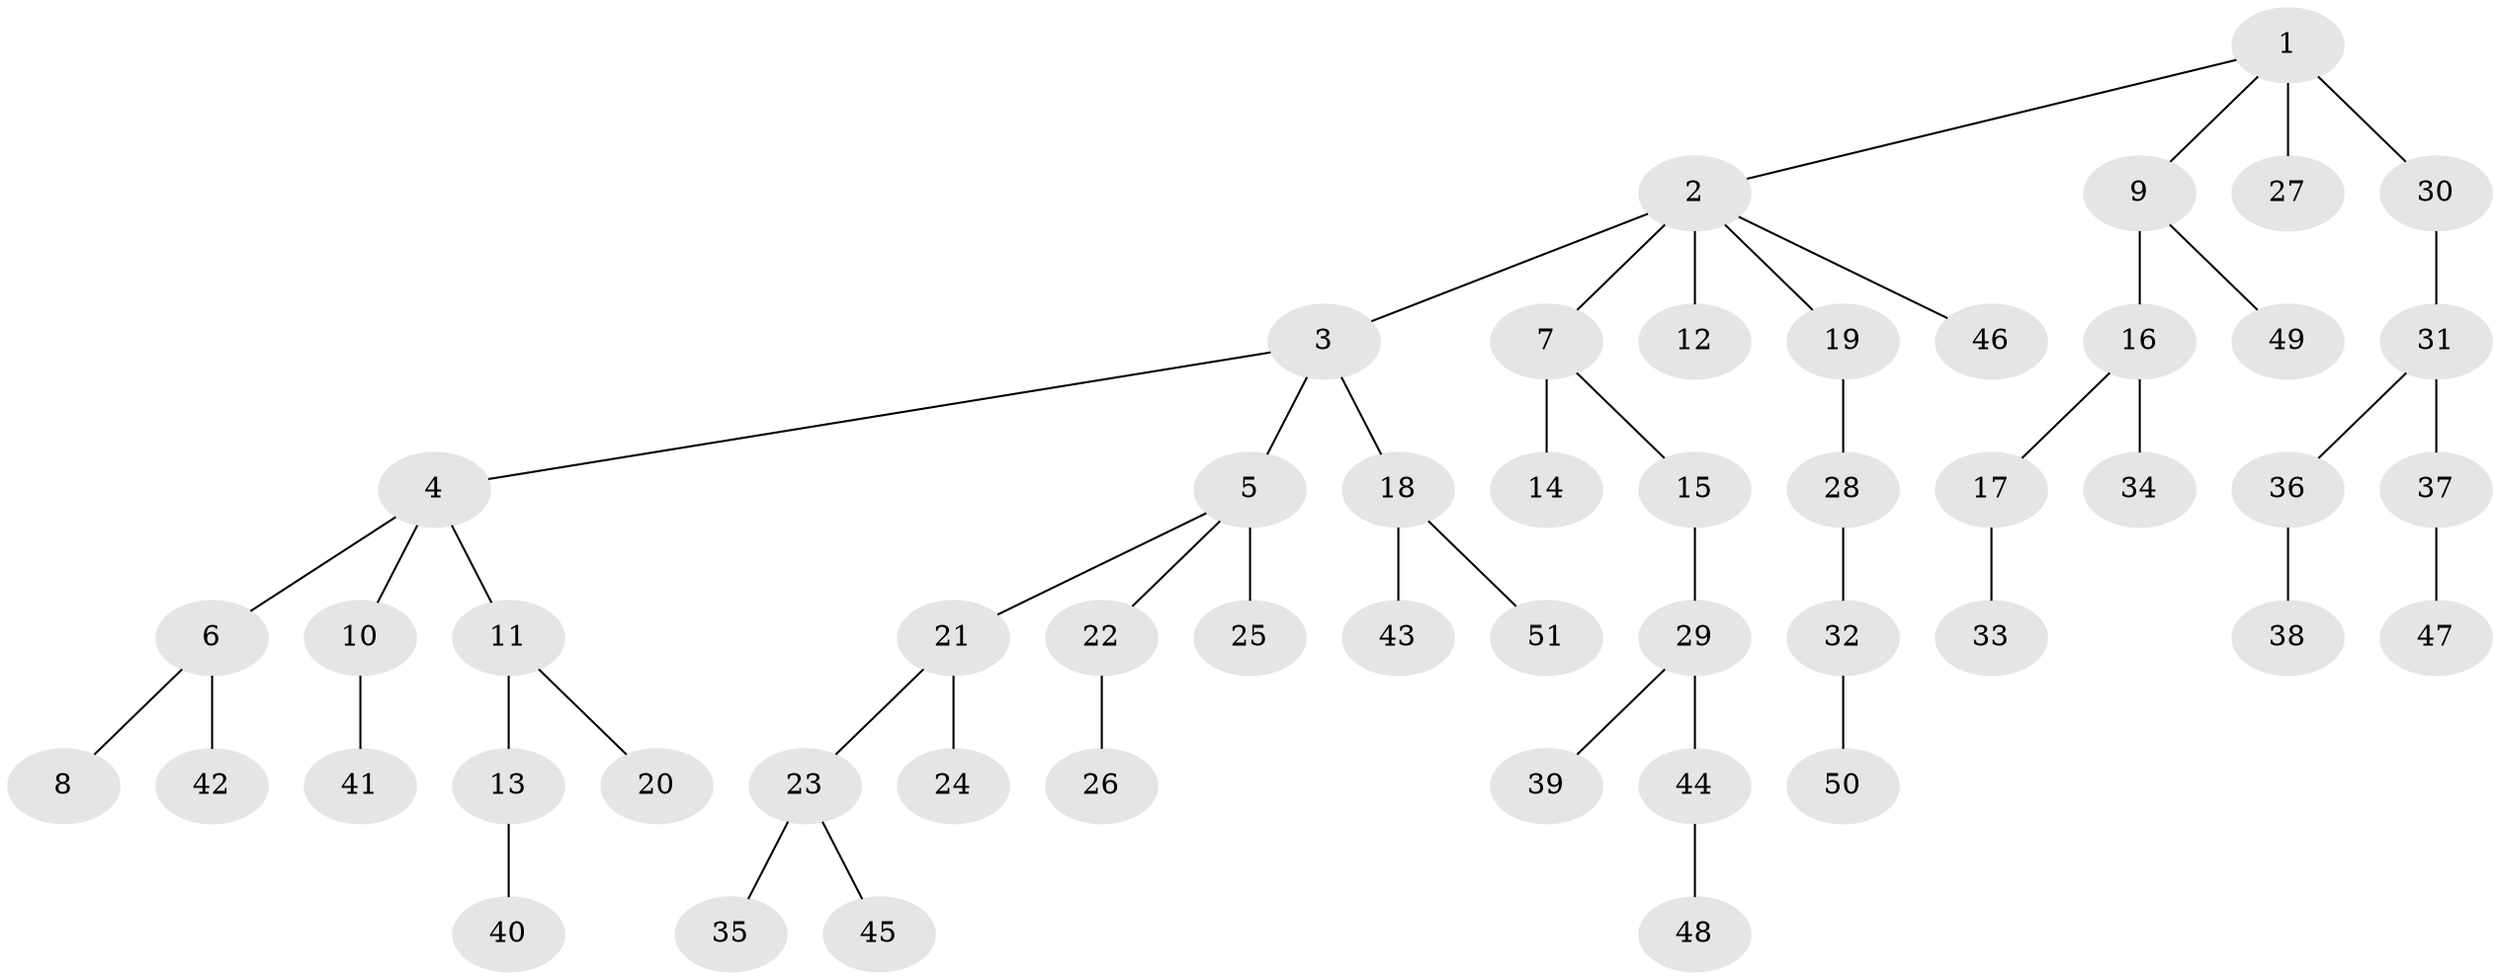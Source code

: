 // original degree distribution, {4: 0.088, 6: 0.016, 5: 0.056, 7: 0.008, 3: 0.104, 1: 0.568, 2: 0.16}
// Generated by graph-tools (version 1.1) at 2025/51/03/04/25 22:51:31]
// undirected, 51 vertices, 50 edges
graph export_dot {
  node [color=gray90,style=filled];
  1;
  2;
  3;
  4;
  5;
  6;
  7;
  8;
  9;
  10;
  11;
  12;
  13;
  14;
  15;
  16;
  17;
  18;
  19;
  20;
  21;
  22;
  23;
  24;
  25;
  26;
  27;
  28;
  29;
  30;
  31;
  32;
  33;
  34;
  35;
  36;
  37;
  38;
  39;
  40;
  41;
  42;
  43;
  44;
  45;
  46;
  47;
  48;
  49;
  50;
  51;
  1 -- 2 [weight=1.0];
  1 -- 9 [weight=1.0];
  1 -- 27 [weight=1.0];
  1 -- 30 [weight=2.0];
  2 -- 3 [weight=1.0];
  2 -- 7 [weight=1.0];
  2 -- 12 [weight=3.0];
  2 -- 19 [weight=1.0];
  2 -- 46 [weight=1.0];
  3 -- 4 [weight=1.0];
  3 -- 5 [weight=1.0];
  3 -- 18 [weight=1.0];
  4 -- 6 [weight=1.0];
  4 -- 10 [weight=1.0];
  4 -- 11 [weight=1.0];
  5 -- 21 [weight=1.0];
  5 -- 22 [weight=1.0];
  5 -- 25 [weight=3.0];
  6 -- 8 [weight=1.0];
  6 -- 42 [weight=1.0];
  7 -- 14 [weight=2.0];
  7 -- 15 [weight=2.0];
  9 -- 16 [weight=1.0];
  9 -- 49 [weight=1.0];
  10 -- 41 [weight=1.0];
  11 -- 13 [weight=1.0];
  11 -- 20 [weight=1.0];
  13 -- 40 [weight=1.0];
  15 -- 29 [weight=1.0];
  16 -- 17 [weight=1.0];
  16 -- 34 [weight=1.0];
  17 -- 33 [weight=1.0];
  18 -- 43 [weight=1.0];
  18 -- 51 [weight=1.0];
  19 -- 28 [weight=1.0];
  21 -- 23 [weight=1.0];
  21 -- 24 [weight=2.0];
  22 -- 26 [weight=1.0];
  23 -- 35 [weight=1.0];
  23 -- 45 [weight=1.0];
  28 -- 32 [weight=1.0];
  29 -- 39 [weight=1.0];
  29 -- 44 [weight=1.0];
  30 -- 31 [weight=1.0];
  31 -- 36 [weight=1.0];
  31 -- 37 [weight=1.0];
  32 -- 50 [weight=1.0];
  36 -- 38 [weight=1.0];
  37 -- 47 [weight=1.0];
  44 -- 48 [weight=1.0];
}
